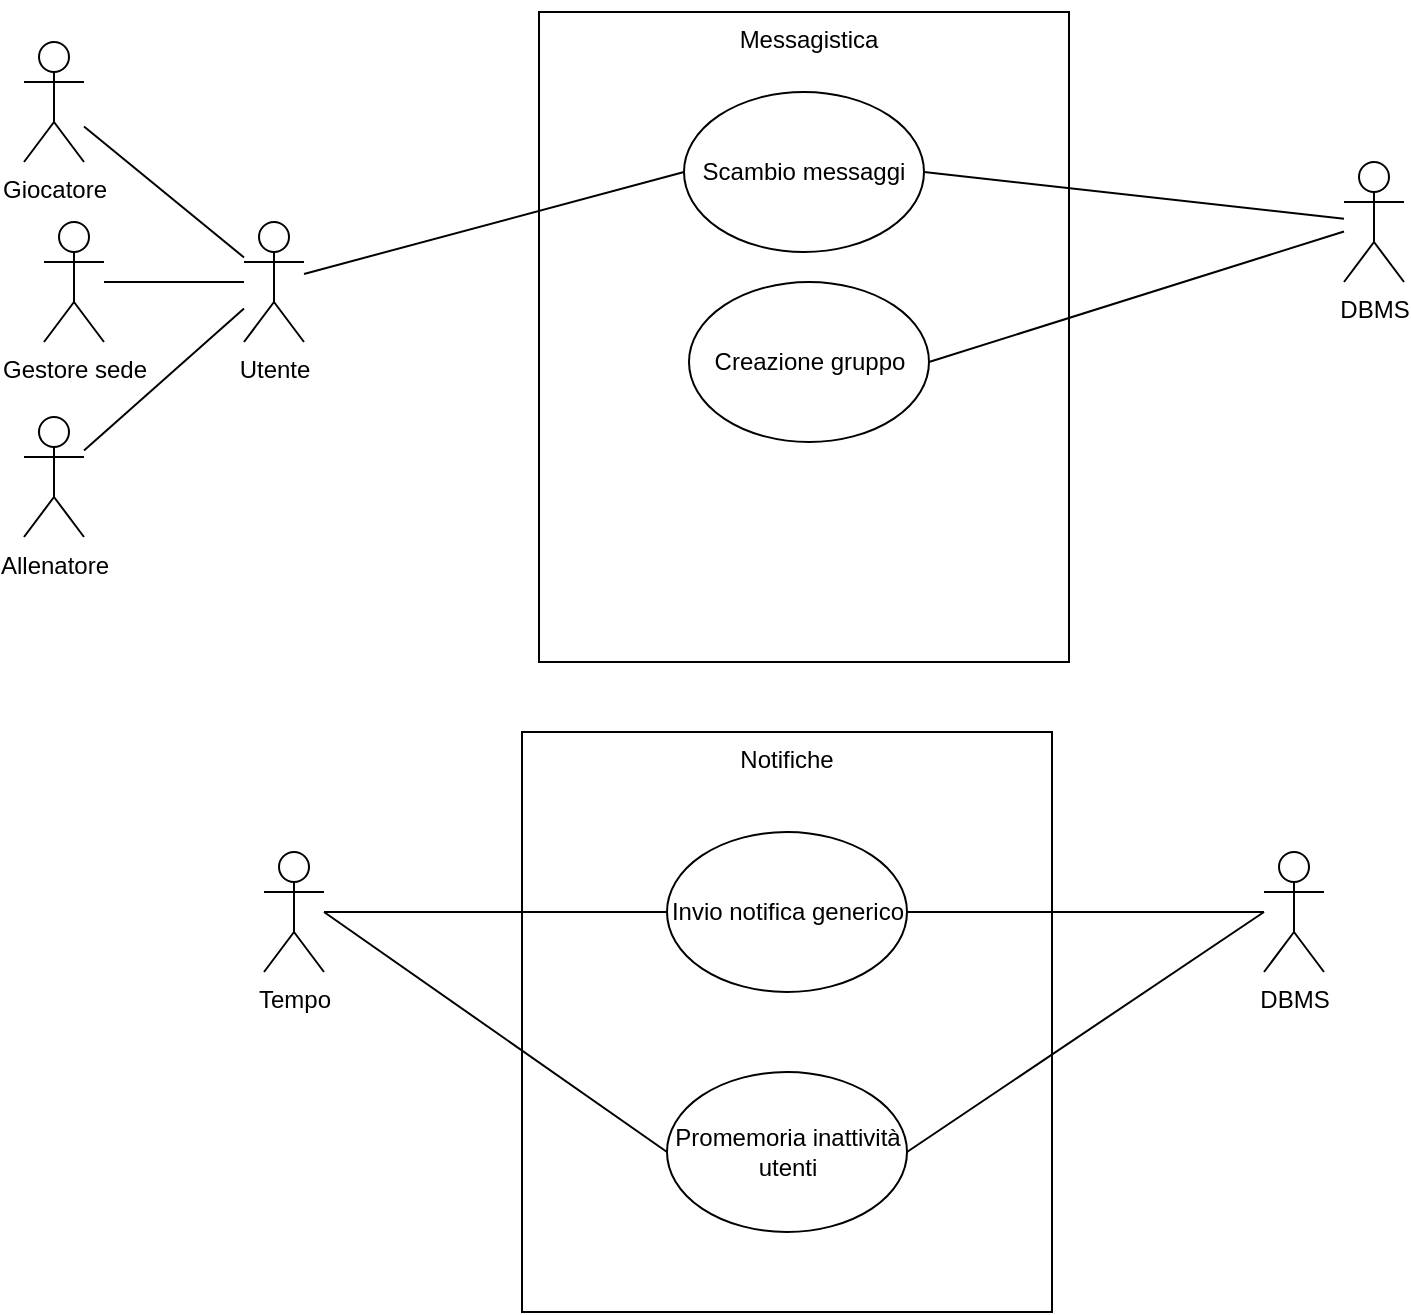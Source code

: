 <mxfile version="24.2.1" type="github">
  <diagram name="Pagina-1" id="I6jHvoQe_9_PUl_e0H-W">
    <mxGraphModel dx="1434" dy="796" grid="1" gridSize="10" guides="1" tooltips="1" connect="1" arrows="1" fold="1" page="1" pageScale="1" pageWidth="827" pageHeight="1169" math="0" shadow="0">
      <root>
        <mxCell id="0" />
        <mxCell id="1" parent="0" />
        <mxCell id="iljc-1RDCAFSpBHMdyOR-26" value="" style="rounded=0;whiteSpace=wrap;html=1;fillColor=none;" parent="1" vertex="1">
          <mxGeometry x="337.5" y="30" width="265" height="325" as="geometry" />
        </mxCell>
        <mxCell id="iljc-1RDCAFSpBHMdyOR-24" value="&lt;p style=&quot;line-height: 100%;&quot;&gt;Messagistica&lt;/p&gt;" style="rounded=0;whiteSpace=wrap;html=1;fillColor=none;strokeWidth=0;strokeColor=none;" parent="1" vertex="1">
          <mxGeometry x="385" y="30" width="175" height="25" as="geometry" />
        </mxCell>
        <mxCell id="iljc-1RDCAFSpBHMdyOR-1" value="Giocatore" style="shape=umlActor;verticalLabelPosition=bottom;verticalAlign=top;html=1;outlineConnect=0;" parent="1" vertex="1">
          <mxGeometry x="80" y="45" width="30" height="60" as="geometry" />
        </mxCell>
        <mxCell id="iljc-1RDCAFSpBHMdyOR-2" value="Gestore sede" style="shape=umlActor;verticalLabelPosition=bottom;verticalAlign=top;html=1;outlineConnect=0;" parent="1" vertex="1">
          <mxGeometry x="90" y="135" width="30" height="60" as="geometry" />
        </mxCell>
        <mxCell id="iljc-1RDCAFSpBHMdyOR-3" value="Allenatore" style="shape=umlActor;verticalLabelPosition=bottom;verticalAlign=top;html=1;outlineConnect=0;" parent="1" vertex="1">
          <mxGeometry x="80" y="232.5" width="30" height="60" as="geometry" />
        </mxCell>
        <mxCell id="iljc-1RDCAFSpBHMdyOR-4" value="DBMS" style="shape=umlActor;verticalLabelPosition=bottom;verticalAlign=top;html=1;outlineConnect=0;" parent="1" vertex="1">
          <mxGeometry x="740" y="105" width="30" height="60" as="geometry" />
        </mxCell>
        <mxCell id="iljc-1RDCAFSpBHMdyOR-6" value="Creazione gruppo" style="ellipse;whiteSpace=wrap;html=1;" parent="1" vertex="1">
          <mxGeometry x="412.5" y="165" width="120" height="80" as="geometry" />
        </mxCell>
        <mxCell id="iljc-1RDCAFSpBHMdyOR-12" value="" style="endArrow=none;html=1;rounded=0;exitX=1;exitY=0.5;exitDx=0;exitDy=0;" parent="1" source="iljc-1RDCAFSpBHMdyOR-6" target="iljc-1RDCAFSpBHMdyOR-4" edge="1">
          <mxGeometry width="50" height="50" relative="1" as="geometry">
            <mxPoint x="450" y="325" as="sourcePoint" />
            <mxPoint x="500" y="275" as="targetPoint" />
          </mxGeometry>
        </mxCell>
        <mxCell id="iljc-1RDCAFSpBHMdyOR-13" value="Scambio messaggi" style="ellipse;whiteSpace=wrap;html=1;" parent="1" vertex="1">
          <mxGeometry x="410" y="70" width="120" height="80" as="geometry" />
        </mxCell>
        <mxCell id="iljc-1RDCAFSpBHMdyOR-17" value="" style="endArrow=none;html=1;rounded=0;exitX=1;exitY=0.5;exitDx=0;exitDy=0;" parent="1" source="iljc-1RDCAFSpBHMdyOR-13" target="iljc-1RDCAFSpBHMdyOR-4" edge="1">
          <mxGeometry width="50" height="50" relative="1" as="geometry">
            <mxPoint x="540" y="145" as="sourcePoint" />
            <mxPoint x="750" y="145" as="targetPoint" />
          </mxGeometry>
        </mxCell>
        <mxCell id="iljc-1RDCAFSpBHMdyOR-18" value="Utente" style="shape=umlActor;verticalLabelPosition=bottom;verticalAlign=top;html=1;outlineConnect=0;" parent="1" vertex="1">
          <mxGeometry x="190" y="135" width="30" height="60" as="geometry" />
        </mxCell>
        <mxCell id="iljc-1RDCAFSpBHMdyOR-19" value="" style="endArrow=none;html=1;rounded=0;" parent="1" source="iljc-1RDCAFSpBHMdyOR-18" target="iljc-1RDCAFSpBHMdyOR-1" edge="1">
          <mxGeometry width="50" height="50" relative="1" as="geometry">
            <mxPoint x="390" y="255" as="sourcePoint" />
            <mxPoint x="440" y="205" as="targetPoint" />
          </mxGeometry>
        </mxCell>
        <mxCell id="iljc-1RDCAFSpBHMdyOR-20" value="" style="endArrow=none;html=1;rounded=0;" parent="1" source="iljc-1RDCAFSpBHMdyOR-18" target="iljc-1RDCAFSpBHMdyOR-2" edge="1">
          <mxGeometry width="50" height="50" relative="1" as="geometry">
            <mxPoint x="200" y="241" as="sourcePoint" />
            <mxPoint x="120" y="175" as="targetPoint" />
          </mxGeometry>
        </mxCell>
        <mxCell id="iljc-1RDCAFSpBHMdyOR-21" value="" style="endArrow=none;html=1;rounded=0;" parent="1" source="iljc-1RDCAFSpBHMdyOR-18" target="iljc-1RDCAFSpBHMdyOR-3" edge="1">
          <mxGeometry width="50" height="50" relative="1" as="geometry">
            <mxPoint x="200" y="265" as="sourcePoint" />
            <mxPoint x="120" y="265" as="targetPoint" />
          </mxGeometry>
        </mxCell>
        <mxCell id="iljc-1RDCAFSpBHMdyOR-23" value="" style="endArrow=none;html=1;rounded=0;entryX=0;entryY=0.5;entryDx=0;entryDy=0;" parent="1" source="iljc-1RDCAFSpBHMdyOR-18" target="iljc-1RDCAFSpBHMdyOR-13" edge="1">
          <mxGeometry width="50" height="50" relative="1" as="geometry">
            <mxPoint x="230" y="173" as="sourcePoint" />
            <mxPoint x="420" y="145" as="targetPoint" />
          </mxGeometry>
        </mxCell>
        <mxCell id="iljc-1RDCAFSpBHMdyOR-30" value="" style="rounded=0;whiteSpace=wrap;html=1;fillColor=none;" parent="1" vertex="1">
          <mxGeometry x="329" y="390" width="265" height="290" as="geometry" />
        </mxCell>
        <mxCell id="iljc-1RDCAFSpBHMdyOR-31" value="&lt;p style=&quot;line-height: 100%;&quot;&gt;Notifiche&lt;/p&gt;" style="rounded=0;whiteSpace=wrap;html=1;fillColor=none;strokeWidth=0;strokeColor=none;" parent="1" vertex="1">
          <mxGeometry x="374" y="390" width="175" height="25" as="geometry" />
        </mxCell>
        <mxCell id="iljc-1RDCAFSpBHMdyOR-35" value="DBMS" style="shape=umlActor;verticalLabelPosition=bottom;verticalAlign=top;html=1;outlineConnect=0;" parent="1" vertex="1">
          <mxGeometry x="700" y="450" width="30" height="60" as="geometry" />
        </mxCell>
        <mxCell id="iljc-1RDCAFSpBHMdyOR-36" value="Invio notifica generico" style="ellipse;whiteSpace=wrap;html=1;" parent="1" vertex="1">
          <mxGeometry x="401.5" y="440" width="120" height="80" as="geometry" />
        </mxCell>
        <mxCell id="iljc-1RDCAFSpBHMdyOR-37" value="" style="endArrow=none;html=1;rounded=0;exitX=1;exitY=0.5;exitDx=0;exitDy=0;" parent="1" source="iljc-1RDCAFSpBHMdyOR-36" target="iljc-1RDCAFSpBHMdyOR-35" edge="1">
          <mxGeometry width="50" height="50" relative="1" as="geometry">
            <mxPoint x="439" y="685" as="sourcePoint" />
            <mxPoint x="489" y="635" as="targetPoint" />
          </mxGeometry>
        </mxCell>
        <mxCell id="iljc-1RDCAFSpBHMdyOR-40" value="Tempo&lt;div&gt;&lt;br&gt;&lt;/div&gt;" style="shape=umlActor;verticalLabelPosition=bottom;verticalAlign=top;html=1;outlineConnect=0;" parent="1" vertex="1">
          <mxGeometry x="200" y="450" width="30" height="60" as="geometry" />
        </mxCell>
        <mxCell id="iljc-1RDCAFSpBHMdyOR-44" value="" style="endArrow=none;html=1;rounded=0;entryX=0;entryY=0.5;entryDx=0;entryDy=0;" parent="1" source="iljc-1RDCAFSpBHMdyOR-40" target="iljc-1RDCAFSpBHMdyOR-36" edge="1">
          <mxGeometry width="50" height="50" relative="1" as="geometry">
            <mxPoint x="379" y="615" as="sourcePoint" />
            <mxPoint x="429" y="565" as="targetPoint" />
          </mxGeometry>
        </mxCell>
        <mxCell id="ZC3kgRrbieI5f3ZZangW-2" value="Promemoria inattività utenti" style="ellipse;whiteSpace=wrap;html=1;" vertex="1" parent="1">
          <mxGeometry x="401.5" y="560" width="120" height="80" as="geometry" />
        </mxCell>
        <mxCell id="ZC3kgRrbieI5f3ZZangW-3" value="" style="endArrow=none;html=1;rounded=0;exitX=0;exitY=0.5;exitDx=0;exitDy=0;" edge="1" parent="1" source="ZC3kgRrbieI5f3ZZangW-2">
          <mxGeometry width="50" height="50" relative="1" as="geometry">
            <mxPoint x="530" y="370" as="sourcePoint" />
            <mxPoint x="230" y="480" as="targetPoint" />
          </mxGeometry>
        </mxCell>
        <mxCell id="ZC3kgRrbieI5f3ZZangW-4" value="" style="endArrow=none;html=1;rounded=0;exitX=1;exitY=0.5;exitDx=0;exitDy=0;" edge="1" parent="1" source="ZC3kgRrbieI5f3ZZangW-2">
          <mxGeometry width="50" height="50" relative="1" as="geometry">
            <mxPoint x="792" y="645" as="sourcePoint" />
            <mxPoint x="700" y="480" as="targetPoint" />
          </mxGeometry>
        </mxCell>
      </root>
    </mxGraphModel>
  </diagram>
</mxfile>
